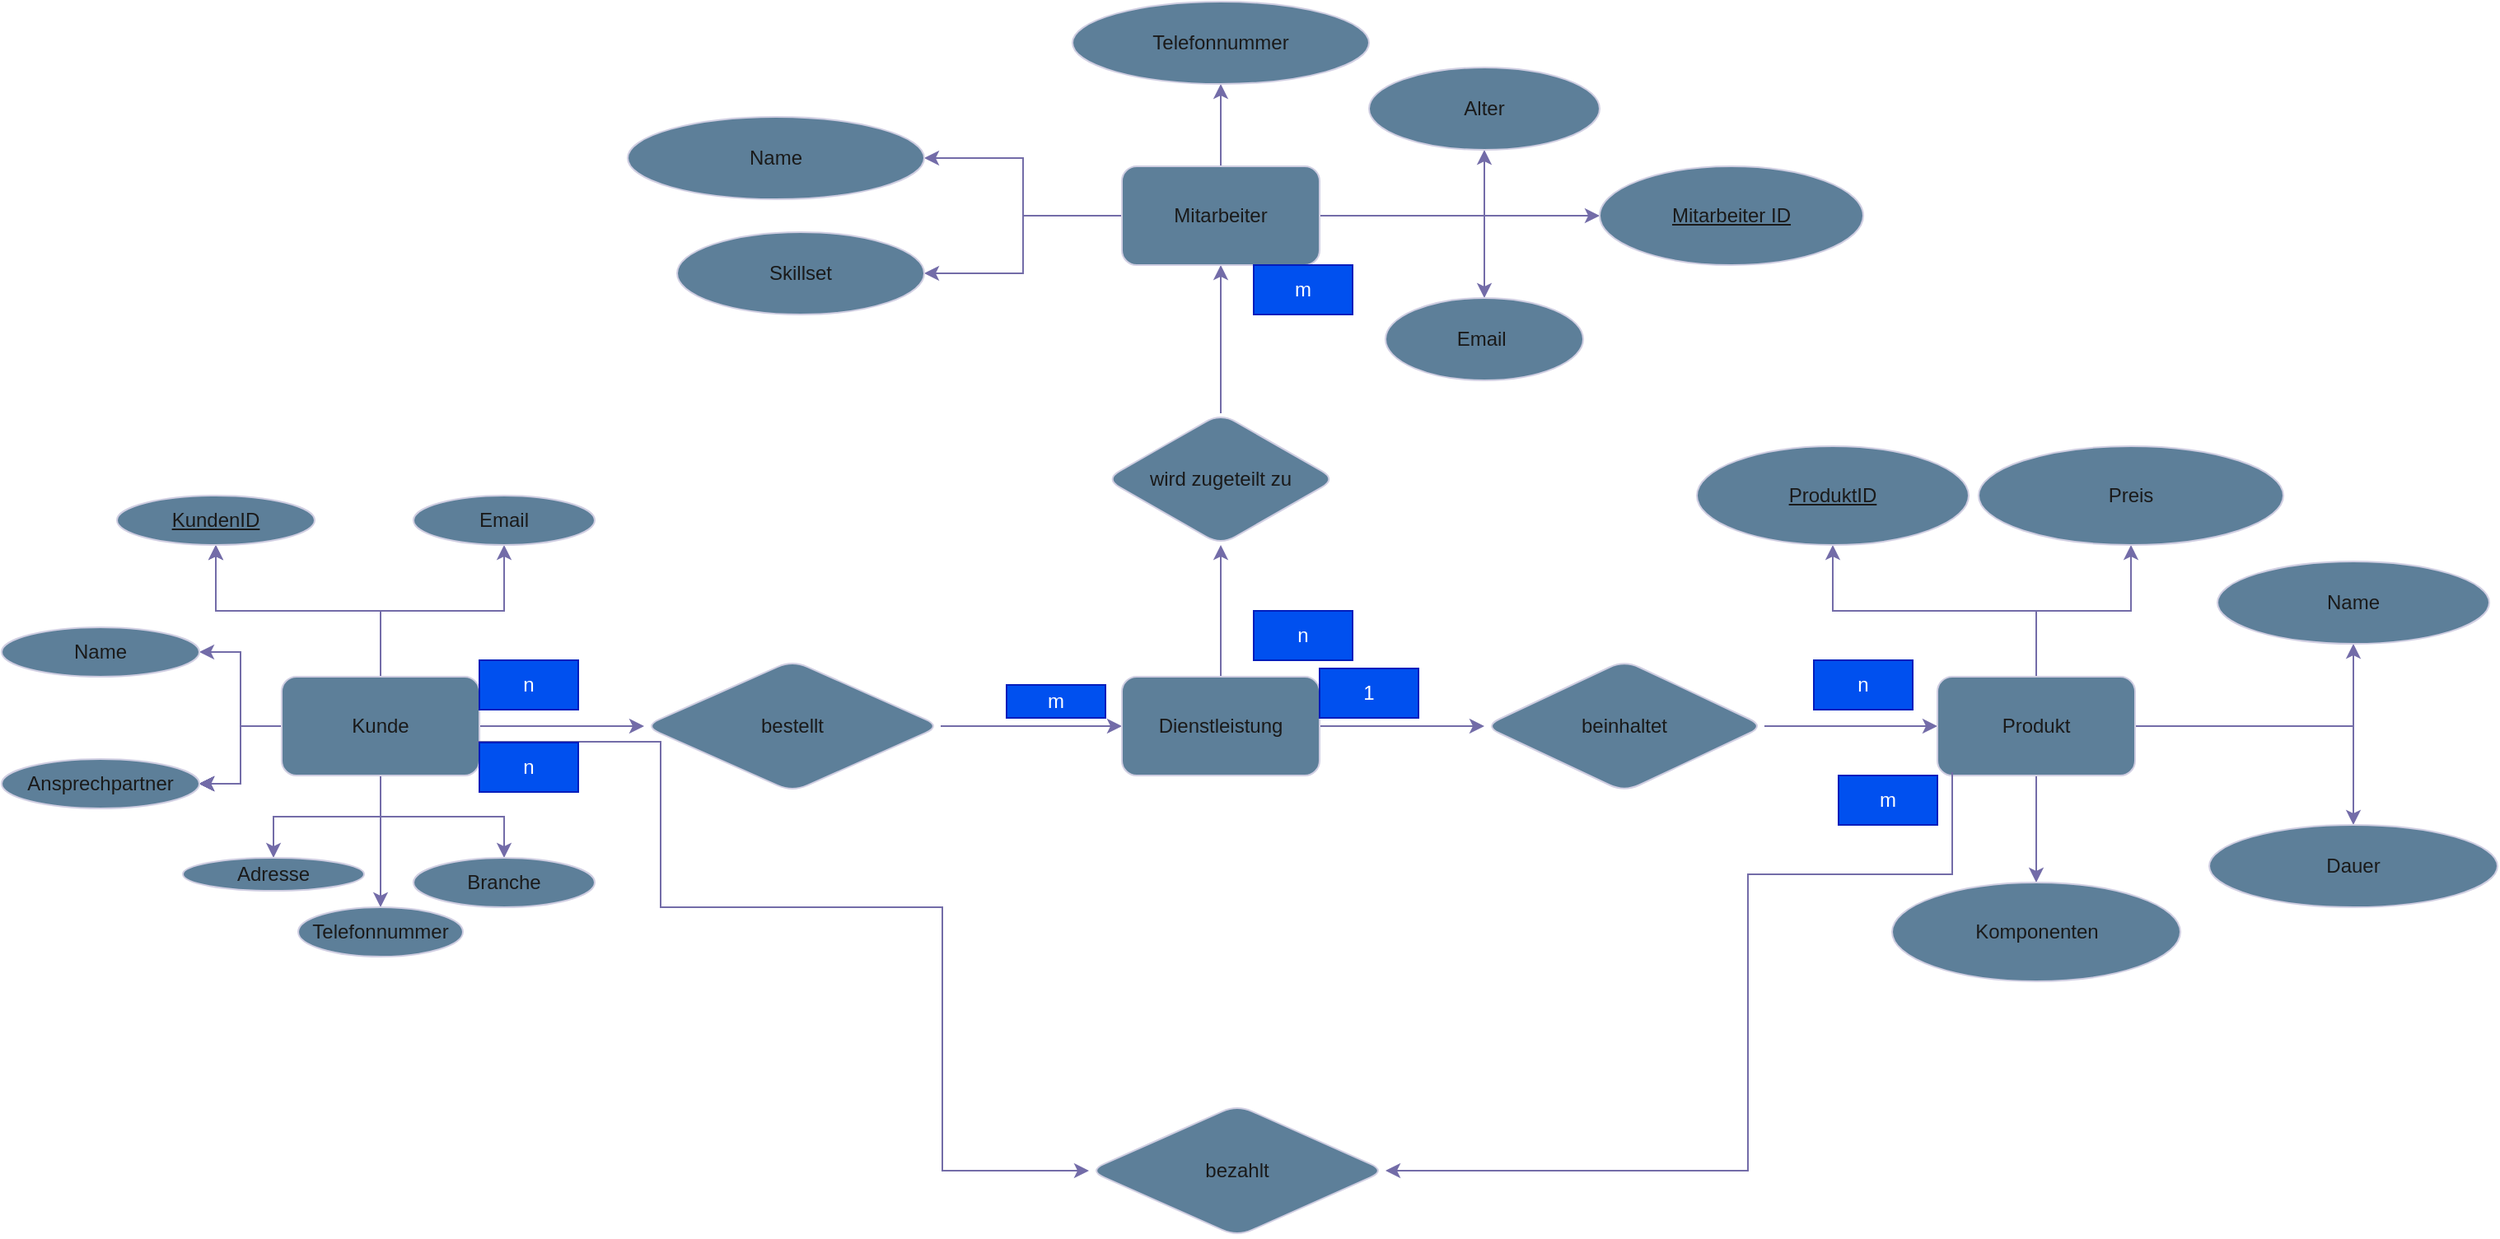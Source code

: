 <mxfile version="27.0.5">
  <diagram name="Seite-1" id="Gkrq0ntTMFLMusmggNp5">
    <mxGraphModel dx="2911" dy="1216" grid="1" gridSize="10" guides="1" tooltips="1" connect="1" arrows="1" fold="1" page="1" pageScale="1" pageWidth="827" pageHeight="1169" math="0" shadow="0">
      <root>
        <mxCell id="0" />
        <mxCell id="1" parent="0" />
        <mxCell id="m_i2i5Q3r4GWPXBIXabM-7" value="" style="edgeStyle=orthogonalEdgeStyle;rounded=0;orthogonalLoop=1;jettySize=auto;html=1;labelBackgroundColor=none;fontColor=default;strokeColor=#736CA8;" edge="1" parent="1" source="m_i2i5Q3r4GWPXBIXabM-1" target="m_i2i5Q3r4GWPXBIXabM-6">
          <mxGeometry relative="1" as="geometry" />
        </mxCell>
        <mxCell id="m_i2i5Q3r4GWPXBIXabM-9" value="" style="edgeStyle=orthogonalEdgeStyle;rounded=0;orthogonalLoop=1;jettySize=auto;html=1;labelBackgroundColor=none;fontColor=default;strokeColor=#736CA8;" edge="1" parent="1" source="m_i2i5Q3r4GWPXBIXabM-1" target="m_i2i5Q3r4GWPXBIXabM-8">
          <mxGeometry relative="1" as="geometry" />
        </mxCell>
        <mxCell id="m_i2i5Q3r4GWPXBIXabM-10" value="" style="edgeStyle=orthogonalEdgeStyle;rounded=0;orthogonalLoop=1;jettySize=auto;html=1;labelBackgroundColor=none;fontColor=default;strokeColor=#736CA8;" edge="1" parent="1" source="m_i2i5Q3r4GWPXBIXabM-1" target="m_i2i5Q3r4GWPXBIXabM-6">
          <mxGeometry relative="1" as="geometry" />
        </mxCell>
        <mxCell id="m_i2i5Q3r4GWPXBIXabM-12" value="" style="edgeStyle=orthogonalEdgeStyle;rounded=0;orthogonalLoop=1;jettySize=auto;html=1;labelBackgroundColor=none;fontColor=default;strokeColor=#736CA8;" edge="1" parent="1" source="m_i2i5Q3r4GWPXBIXabM-1" target="m_i2i5Q3r4GWPXBIXabM-11">
          <mxGeometry relative="1" as="geometry" />
        </mxCell>
        <mxCell id="m_i2i5Q3r4GWPXBIXabM-14" value="" style="edgeStyle=orthogonalEdgeStyle;rounded=0;orthogonalLoop=1;jettySize=auto;html=1;labelBackgroundColor=none;fontColor=default;strokeColor=#736CA8;" edge="1" parent="1" source="m_i2i5Q3r4GWPXBIXabM-1" target="m_i2i5Q3r4GWPXBIXabM-13">
          <mxGeometry relative="1" as="geometry" />
        </mxCell>
        <mxCell id="m_i2i5Q3r4GWPXBIXabM-15" value="" style="edgeStyle=orthogonalEdgeStyle;rounded=0;orthogonalLoop=1;jettySize=auto;html=1;labelBackgroundColor=none;fontColor=default;strokeColor=#736CA8;" edge="1" parent="1" source="m_i2i5Q3r4GWPXBIXabM-1" target="m_i2i5Q3r4GWPXBIXabM-13">
          <mxGeometry relative="1" as="geometry" />
        </mxCell>
        <mxCell id="m_i2i5Q3r4GWPXBIXabM-16" value="" style="edgeStyle=orthogonalEdgeStyle;rounded=0;orthogonalLoop=1;jettySize=auto;html=1;labelBackgroundColor=none;fontColor=default;strokeColor=#736CA8;" edge="1" parent="1" source="m_i2i5Q3r4GWPXBIXabM-1" target="m_i2i5Q3r4GWPXBIXabM-13">
          <mxGeometry relative="1" as="geometry" />
        </mxCell>
        <mxCell id="m_i2i5Q3r4GWPXBIXabM-17" value="" style="edgeStyle=orthogonalEdgeStyle;rounded=0;orthogonalLoop=1;jettySize=auto;html=1;labelBackgroundColor=none;fontColor=default;strokeColor=#736CA8;" edge="1" parent="1" source="m_i2i5Q3r4GWPXBIXabM-1" target="m_i2i5Q3r4GWPXBIXabM-13">
          <mxGeometry relative="1" as="geometry" />
        </mxCell>
        <mxCell id="m_i2i5Q3r4GWPXBIXabM-18" value="" style="edgeStyle=orthogonalEdgeStyle;rounded=0;orthogonalLoop=1;jettySize=auto;html=1;labelBackgroundColor=none;fontColor=default;strokeColor=#736CA8;" edge="1" parent="1" source="m_i2i5Q3r4GWPXBIXabM-1" target="m_i2i5Q3r4GWPXBIXabM-13">
          <mxGeometry relative="1" as="geometry" />
        </mxCell>
        <mxCell id="m_i2i5Q3r4GWPXBIXabM-20" value="" style="edgeStyle=orthogonalEdgeStyle;rounded=0;orthogonalLoop=1;jettySize=auto;html=1;labelBackgroundColor=none;fontColor=default;strokeColor=#736CA8;" edge="1" parent="1" source="m_i2i5Q3r4GWPXBIXabM-1" target="m_i2i5Q3r4GWPXBIXabM-19">
          <mxGeometry relative="1" as="geometry" />
        </mxCell>
        <mxCell id="m_i2i5Q3r4GWPXBIXabM-21" value="" style="edgeStyle=orthogonalEdgeStyle;rounded=0;orthogonalLoop=1;jettySize=auto;html=1;labelBackgroundColor=none;fontColor=default;strokeColor=#736CA8;" edge="1" parent="1" source="m_i2i5Q3r4GWPXBIXabM-1" target="m_i2i5Q3r4GWPXBIXabM-13">
          <mxGeometry relative="1" as="geometry" />
        </mxCell>
        <mxCell id="m_i2i5Q3r4GWPXBIXabM-23" value="" style="edgeStyle=orthogonalEdgeStyle;rounded=0;orthogonalLoop=1;jettySize=auto;html=1;labelBackgroundColor=none;fontColor=default;strokeColor=#736CA8;" edge="1" parent="1" source="m_i2i5Q3r4GWPXBIXabM-1" target="m_i2i5Q3r4GWPXBIXabM-22">
          <mxGeometry relative="1" as="geometry" />
        </mxCell>
        <mxCell id="m_i2i5Q3r4GWPXBIXabM-25" value="" style="edgeStyle=orthogonalEdgeStyle;rounded=0;orthogonalLoop=1;jettySize=auto;html=1;labelBackgroundColor=none;fontColor=default;strokeColor=#736CA8;" edge="1" parent="1" source="m_i2i5Q3r4GWPXBIXabM-1" target="m_i2i5Q3r4GWPXBIXabM-24">
          <mxGeometry relative="1" as="geometry" />
        </mxCell>
        <mxCell id="m_i2i5Q3r4GWPXBIXabM-29" value="" style="edgeStyle=orthogonalEdgeStyle;rounded=0;orthogonalLoop=1;jettySize=auto;html=1;labelBackgroundColor=none;fontColor=default;strokeColor=#736CA8;" edge="1" parent="1" source="m_i2i5Q3r4GWPXBIXabM-1" target="m_i2i5Q3r4GWPXBIXabM-28">
          <mxGeometry relative="1" as="geometry" />
        </mxCell>
        <mxCell id="m_i2i5Q3r4GWPXBIXabM-1" value="Kunde" style="rounded=1;whiteSpace=wrap;html=1;labelBackgroundColor=none;fillColor=#5D7F99;strokeColor=#D0CEE2;fontColor=#1A1A1A;" vertex="1" parent="1">
          <mxGeometry x="-610" y="470" width="120" height="60" as="geometry" />
        </mxCell>
        <mxCell id="m_i2i5Q3r4GWPXBIXabM-6" value="&lt;u&gt;KundenID&lt;/u&gt;" style="ellipse;whiteSpace=wrap;html=1;rounded=1;labelBackgroundColor=none;fillColor=#5D7F99;strokeColor=#D0CEE2;fontColor=#1A1A1A;" vertex="1" parent="1">
          <mxGeometry x="-710" y="360" width="120" height="30" as="geometry" />
        </mxCell>
        <mxCell id="m_i2i5Q3r4GWPXBIXabM-8" value="Name" style="ellipse;whiteSpace=wrap;html=1;rounded=1;labelBackgroundColor=none;fillColor=#5D7F99;strokeColor=#D0CEE2;fontColor=#1A1A1A;" vertex="1" parent="1">
          <mxGeometry x="-780" y="440" width="120" height="30" as="geometry" />
        </mxCell>
        <mxCell id="m_i2i5Q3r4GWPXBIXabM-11" value="Email" style="ellipse;whiteSpace=wrap;html=1;rounded=1;labelBackgroundColor=none;fillColor=#5D7F99;strokeColor=#D0CEE2;fontColor=#1A1A1A;" vertex="1" parent="1">
          <mxGeometry x="-530" y="360" width="110" height="30" as="geometry" />
        </mxCell>
        <mxCell id="m_i2i5Q3r4GWPXBIXabM-13" value="Ansprechpartner" style="ellipse;whiteSpace=wrap;html=1;rounded=1;labelBackgroundColor=none;fillColor=#5D7F99;strokeColor=#D0CEE2;fontColor=#1A1A1A;" vertex="1" parent="1">
          <mxGeometry x="-780" y="520" width="120" height="30" as="geometry" />
        </mxCell>
        <mxCell id="m_i2i5Q3r4GWPXBIXabM-19" value="Branche" style="ellipse;whiteSpace=wrap;html=1;rounded=1;labelBackgroundColor=none;fillColor=#5D7F99;strokeColor=#D0CEE2;fontColor=#1A1A1A;" vertex="1" parent="1">
          <mxGeometry x="-530" y="580" width="110" height="30" as="geometry" />
        </mxCell>
        <mxCell id="m_i2i5Q3r4GWPXBIXabM-22" value="Adresse" style="ellipse;whiteSpace=wrap;html=1;rounded=1;labelBackgroundColor=none;fillColor=#5D7F99;strokeColor=#D0CEE2;fontColor=#1A1A1A;" vertex="1" parent="1">
          <mxGeometry x="-670" y="580" width="110" height="20" as="geometry" />
        </mxCell>
        <mxCell id="m_i2i5Q3r4GWPXBIXabM-24" value="Telefonnummer" style="ellipse;whiteSpace=wrap;html=1;rounded=1;labelBackgroundColor=none;fillColor=#5D7F99;strokeColor=#D0CEE2;fontColor=#1A1A1A;" vertex="1" parent="1">
          <mxGeometry x="-600" y="610" width="100" height="30" as="geometry" />
        </mxCell>
        <mxCell id="m_i2i5Q3r4GWPXBIXabM-31" value="" style="edgeStyle=orthogonalEdgeStyle;rounded=0;orthogonalLoop=1;jettySize=auto;html=1;labelBackgroundColor=none;fontColor=default;strokeColor=#736CA8;" edge="1" parent="1" source="m_i2i5Q3r4GWPXBIXabM-28" target="m_i2i5Q3r4GWPXBIXabM-30">
          <mxGeometry relative="1" as="geometry" />
        </mxCell>
        <mxCell id="m_i2i5Q3r4GWPXBIXabM-28" value="bestellt" style="rhombus;whiteSpace=wrap;html=1;rounded=1;labelBackgroundColor=none;fillColor=#5D7F99;strokeColor=#D0CEE2;fontColor=#1A1A1A;" vertex="1" parent="1">
          <mxGeometry x="-390" y="460" width="180" height="80" as="geometry" />
        </mxCell>
        <mxCell id="m_i2i5Q3r4GWPXBIXabM-33" value="" style="edgeStyle=orthogonalEdgeStyle;rounded=0;orthogonalLoop=1;jettySize=auto;html=1;labelBackgroundColor=none;fontColor=default;strokeColor=#736CA8;" edge="1" parent="1" source="m_i2i5Q3r4GWPXBIXabM-30" target="m_i2i5Q3r4GWPXBIXabM-32">
          <mxGeometry relative="1" as="geometry" />
        </mxCell>
        <mxCell id="m_i2i5Q3r4GWPXBIXabM-51" value="" style="edgeStyle=orthogonalEdgeStyle;rounded=0;orthogonalLoop=1;jettySize=auto;html=1;labelBackgroundColor=none;fontColor=default;strokeColor=#736CA8;" edge="1" parent="1" source="m_i2i5Q3r4GWPXBIXabM-30" target="m_i2i5Q3r4GWPXBIXabM-50">
          <mxGeometry relative="1" as="geometry" />
        </mxCell>
        <mxCell id="m_i2i5Q3r4GWPXBIXabM-30" value="Dienstleistung" style="whiteSpace=wrap;html=1;rounded=1;labelBackgroundColor=none;fillColor=#5D7F99;strokeColor=#D0CEE2;fontColor=#1A1A1A;" vertex="1" parent="1">
          <mxGeometry x="-100" y="470" width="120" height="60" as="geometry" />
        </mxCell>
        <mxCell id="m_i2i5Q3r4GWPXBIXabM-35" value="" style="edgeStyle=orthogonalEdgeStyle;rounded=0;orthogonalLoop=1;jettySize=auto;html=1;labelBackgroundColor=none;fontColor=default;strokeColor=#736CA8;" edge="1" parent="1" source="m_i2i5Q3r4GWPXBIXabM-32" target="m_i2i5Q3r4GWPXBIXabM-34">
          <mxGeometry relative="1" as="geometry" />
        </mxCell>
        <mxCell id="m_i2i5Q3r4GWPXBIXabM-32" value="wird zugeteilt zu" style="rhombus;whiteSpace=wrap;html=1;rounded=1;labelBackgroundColor=none;fillColor=#5D7F99;strokeColor=#D0CEE2;fontColor=#1A1A1A;" vertex="1" parent="1">
          <mxGeometry x="-110" y="310" width="140" height="80" as="geometry" />
        </mxCell>
        <mxCell id="m_i2i5Q3r4GWPXBIXabM-37" value="" style="edgeStyle=orthogonalEdgeStyle;rounded=0;orthogonalLoop=1;jettySize=auto;html=1;labelBackgroundColor=none;fontColor=default;strokeColor=#736CA8;" edge="1" parent="1" source="m_i2i5Q3r4GWPXBIXabM-34" target="m_i2i5Q3r4GWPXBIXabM-36">
          <mxGeometry relative="1" as="geometry" />
        </mxCell>
        <mxCell id="m_i2i5Q3r4GWPXBIXabM-39" value="" style="edgeStyle=orthogonalEdgeStyle;rounded=0;orthogonalLoop=1;jettySize=auto;html=1;labelBackgroundColor=none;fontColor=default;strokeColor=#736CA8;" edge="1" parent="1" source="m_i2i5Q3r4GWPXBIXabM-34" target="m_i2i5Q3r4GWPXBIXabM-38">
          <mxGeometry relative="1" as="geometry" />
        </mxCell>
        <mxCell id="m_i2i5Q3r4GWPXBIXabM-41" value="" style="edgeStyle=orthogonalEdgeStyle;rounded=0;orthogonalLoop=1;jettySize=auto;html=1;labelBackgroundColor=none;fontColor=default;strokeColor=#736CA8;" edge="1" parent="1" source="m_i2i5Q3r4GWPXBIXabM-34" target="m_i2i5Q3r4GWPXBIXabM-40">
          <mxGeometry relative="1" as="geometry" />
        </mxCell>
        <mxCell id="m_i2i5Q3r4GWPXBIXabM-43" value="" style="edgeStyle=orthogonalEdgeStyle;rounded=0;orthogonalLoop=1;jettySize=auto;html=1;labelBackgroundColor=none;fontColor=default;strokeColor=#736CA8;" edge="1" parent="1" source="m_i2i5Q3r4GWPXBIXabM-34" target="m_i2i5Q3r4GWPXBIXabM-42">
          <mxGeometry relative="1" as="geometry" />
        </mxCell>
        <mxCell id="m_i2i5Q3r4GWPXBIXabM-45" value="" style="edgeStyle=orthogonalEdgeStyle;rounded=0;orthogonalLoop=1;jettySize=auto;html=1;labelBackgroundColor=none;fontColor=default;strokeColor=#736CA8;" edge="1" parent="1" source="m_i2i5Q3r4GWPXBIXabM-34" target="m_i2i5Q3r4GWPXBIXabM-44">
          <mxGeometry relative="1" as="geometry" />
        </mxCell>
        <mxCell id="m_i2i5Q3r4GWPXBIXabM-49" value="" style="edgeStyle=orthogonalEdgeStyle;rounded=0;orthogonalLoop=1;jettySize=auto;html=1;labelBackgroundColor=none;fontColor=default;strokeColor=#736CA8;" edge="1" parent="1" source="m_i2i5Q3r4GWPXBIXabM-34" target="m_i2i5Q3r4GWPXBIXabM-48">
          <mxGeometry relative="1" as="geometry" />
        </mxCell>
        <mxCell id="m_i2i5Q3r4GWPXBIXabM-34" value="Mitarbeiter" style="whiteSpace=wrap;html=1;rounded=1;labelBackgroundColor=none;fillColor=#5D7F99;strokeColor=#D0CEE2;fontColor=#1A1A1A;" vertex="1" parent="1">
          <mxGeometry x="-100" y="160" width="120" height="60" as="geometry" />
        </mxCell>
        <mxCell id="m_i2i5Q3r4GWPXBIXabM-36" value="&lt;u&gt;Mitarbeiter ID&lt;/u&gt;" style="ellipse;whiteSpace=wrap;html=1;rounded=1;labelBackgroundColor=none;fillColor=#5D7F99;strokeColor=#D0CEE2;fontColor=#1A1A1A;" vertex="1" parent="1">
          <mxGeometry x="190" y="160" width="160" height="60" as="geometry" />
        </mxCell>
        <mxCell id="m_i2i5Q3r4GWPXBIXabM-38" value="Name" style="ellipse;whiteSpace=wrap;html=1;rounded=1;labelBackgroundColor=none;fillColor=#5D7F99;strokeColor=#D0CEE2;fontColor=#1A1A1A;" vertex="1" parent="1">
          <mxGeometry x="-400" y="130" width="180" height="50" as="geometry" />
        </mxCell>
        <mxCell id="m_i2i5Q3r4GWPXBIXabM-40" value="Skillset" style="ellipse;whiteSpace=wrap;html=1;rounded=1;labelBackgroundColor=none;fillColor=#5D7F99;strokeColor=#D0CEE2;fontColor=#1A1A1A;" vertex="1" parent="1">
          <mxGeometry x="-370" y="200" width="150" height="50" as="geometry" />
        </mxCell>
        <mxCell id="m_i2i5Q3r4GWPXBIXabM-42" value="Alter" style="ellipse;whiteSpace=wrap;html=1;rounded=1;labelBackgroundColor=none;fillColor=#5D7F99;strokeColor=#D0CEE2;fontColor=#1A1A1A;" vertex="1" parent="1">
          <mxGeometry x="50" y="100" width="140" height="50" as="geometry" />
        </mxCell>
        <mxCell id="m_i2i5Q3r4GWPXBIXabM-44" value="Telefonnummer" style="ellipse;whiteSpace=wrap;html=1;rounded=1;labelBackgroundColor=none;fillColor=#5D7F99;strokeColor=#D0CEE2;fontColor=#1A1A1A;" vertex="1" parent="1">
          <mxGeometry x="-130" y="60" width="180" height="50" as="geometry" />
        </mxCell>
        <mxCell id="m_i2i5Q3r4GWPXBIXabM-48" value="Email&amp;nbsp;" style="ellipse;whiteSpace=wrap;html=1;rounded=1;labelBackgroundColor=none;fillColor=#5D7F99;strokeColor=#D0CEE2;fontColor=#1A1A1A;" vertex="1" parent="1">
          <mxGeometry x="60" y="240" width="120" height="50" as="geometry" />
        </mxCell>
        <mxCell id="m_i2i5Q3r4GWPXBIXabM-53" value="" style="edgeStyle=orthogonalEdgeStyle;rounded=0;orthogonalLoop=1;jettySize=auto;html=1;labelBackgroundColor=none;fontColor=default;strokeColor=#736CA8;" edge="1" parent="1" source="m_i2i5Q3r4GWPXBIXabM-50" target="m_i2i5Q3r4GWPXBIXabM-52">
          <mxGeometry relative="1" as="geometry" />
        </mxCell>
        <mxCell id="m_i2i5Q3r4GWPXBIXabM-50" value="beinhaltet" style="rhombus;whiteSpace=wrap;html=1;rounded=1;labelBackgroundColor=none;fillColor=#5D7F99;strokeColor=#D0CEE2;fontColor=#1A1A1A;" vertex="1" parent="1">
          <mxGeometry x="120" y="460" width="170" height="80" as="geometry" />
        </mxCell>
        <mxCell id="m_i2i5Q3r4GWPXBIXabM-55" value="" style="edgeStyle=orthogonalEdgeStyle;rounded=0;orthogonalLoop=1;jettySize=auto;html=1;labelBackgroundColor=none;fontColor=default;strokeColor=#736CA8;" edge="1" parent="1" source="m_i2i5Q3r4GWPXBIXabM-52" target="m_i2i5Q3r4GWPXBIXabM-54">
          <mxGeometry relative="1" as="geometry" />
        </mxCell>
        <mxCell id="m_i2i5Q3r4GWPXBIXabM-57" value="" style="edgeStyle=orthogonalEdgeStyle;rounded=0;orthogonalLoop=1;jettySize=auto;html=1;labelBackgroundColor=none;fontColor=default;strokeColor=#736CA8;" edge="1" parent="1" source="m_i2i5Q3r4GWPXBIXabM-52" target="m_i2i5Q3r4GWPXBIXabM-56">
          <mxGeometry relative="1" as="geometry" />
        </mxCell>
        <mxCell id="m_i2i5Q3r4GWPXBIXabM-59" value="" style="edgeStyle=orthogonalEdgeStyle;rounded=0;orthogonalLoop=1;jettySize=auto;html=1;labelBackgroundColor=none;fontColor=default;strokeColor=#736CA8;" edge="1" parent="1" source="m_i2i5Q3r4GWPXBIXabM-52" target="m_i2i5Q3r4GWPXBIXabM-58">
          <mxGeometry relative="1" as="geometry" />
        </mxCell>
        <mxCell id="m_i2i5Q3r4GWPXBIXabM-61" value="" style="edgeStyle=orthogonalEdgeStyle;rounded=0;orthogonalLoop=1;jettySize=auto;html=1;labelBackgroundColor=none;fontColor=default;strokeColor=#736CA8;" edge="1" parent="1" source="m_i2i5Q3r4GWPXBIXabM-52" target="m_i2i5Q3r4GWPXBIXabM-60">
          <mxGeometry relative="1" as="geometry" />
        </mxCell>
        <mxCell id="m_i2i5Q3r4GWPXBIXabM-63" value="" style="edgeStyle=orthogonalEdgeStyle;rounded=0;orthogonalLoop=1;jettySize=auto;html=1;labelBackgroundColor=none;fontColor=default;strokeColor=#736CA8;" edge="1" parent="1" source="m_i2i5Q3r4GWPXBIXabM-52" target="m_i2i5Q3r4GWPXBIXabM-62">
          <mxGeometry relative="1" as="geometry" />
        </mxCell>
        <mxCell id="m_i2i5Q3r4GWPXBIXabM-52" value="Produkt" style="whiteSpace=wrap;html=1;rounded=1;labelBackgroundColor=none;fillColor=#5D7F99;strokeColor=#D0CEE2;fontColor=#1A1A1A;" vertex="1" parent="1">
          <mxGeometry x="395" y="470" width="120" height="60" as="geometry" />
        </mxCell>
        <mxCell id="m_i2i5Q3r4GWPXBIXabM-54" value="&lt;u&gt;ProduktID&lt;/u&gt;" style="ellipse;whiteSpace=wrap;html=1;rounded=1;labelBackgroundColor=none;fillColor=#5D7F99;strokeColor=#D0CEE2;fontColor=#1A1A1A;" vertex="1" parent="1">
          <mxGeometry x="249" y="330" width="165" height="60" as="geometry" />
        </mxCell>
        <mxCell id="m_i2i5Q3r4GWPXBIXabM-56" value="Name" style="ellipse;whiteSpace=wrap;html=1;rounded=1;labelBackgroundColor=none;fillColor=#5D7F99;strokeColor=#D0CEE2;fontColor=#1A1A1A;" vertex="1" parent="1">
          <mxGeometry x="565" y="400" width="165" height="50" as="geometry" />
        </mxCell>
        <mxCell id="m_i2i5Q3r4GWPXBIXabM-58" value="Preis" style="ellipse;whiteSpace=wrap;html=1;rounded=1;labelBackgroundColor=none;fillColor=#5D7F99;strokeColor=#D0CEE2;fontColor=#1A1A1A;" vertex="1" parent="1">
          <mxGeometry x="420" y="330" width="185" height="60" as="geometry" />
        </mxCell>
        <mxCell id="m_i2i5Q3r4GWPXBIXabM-60" value="Dauer" style="ellipse;whiteSpace=wrap;html=1;rounded=1;labelBackgroundColor=none;fillColor=#5D7F99;strokeColor=#D0CEE2;fontColor=#1A1A1A;" vertex="1" parent="1">
          <mxGeometry x="560" y="560" width="175" height="50" as="geometry" />
        </mxCell>
        <mxCell id="m_i2i5Q3r4GWPXBIXabM-62" value="Komponenten" style="ellipse;whiteSpace=wrap;html=1;rounded=1;labelBackgroundColor=none;fillColor=#5D7F99;strokeColor=#D0CEE2;fontColor=#1A1A1A;" vertex="1" parent="1">
          <mxGeometry x="367.5" y="595" width="175" height="60" as="geometry" />
        </mxCell>
        <mxCell id="m_i2i5Q3r4GWPXBIXabM-67" value="m" style="text;strokeColor=#001DBC;align=center;fillColor=#0050ef;html=1;verticalAlign=middle;whiteSpace=wrap;rounded=0;fontColor=#ffffff;" vertex="1" parent="1">
          <mxGeometry x="-170" y="475" width="60" height="20" as="geometry" />
        </mxCell>
        <mxCell id="m_i2i5Q3r4GWPXBIXabM-68" value="1" style="text;strokeColor=#001DBC;align=center;fillColor=#0050ef;html=1;verticalAlign=middle;whiteSpace=wrap;rounded=0;fontColor=#ffffff;" vertex="1" parent="1">
          <mxGeometry x="20" y="465" width="60" height="30" as="geometry" />
        </mxCell>
        <mxCell id="m_i2i5Q3r4GWPXBIXabM-69" value="n" style="text;strokeColor=#001DBC;align=center;fillColor=#0050ef;html=1;verticalAlign=middle;whiteSpace=wrap;rounded=0;fontColor=#ffffff;" vertex="1" parent="1">
          <mxGeometry x="-20" y="430" width="60" height="30" as="geometry" />
        </mxCell>
        <mxCell id="m_i2i5Q3r4GWPXBIXabM-70" value="n" style="text;align=center;html=1;verticalAlign=middle;whiteSpace=wrap;rounded=0;fillColor=#0050ef;fontColor=#ffffff;strokeColor=#001DBC;" vertex="1" parent="1">
          <mxGeometry x="320" y="460" width="60" height="30" as="geometry" />
        </mxCell>
        <mxCell id="m_i2i5Q3r4GWPXBIXabM-71" value="m" style="text;strokeColor=#001DBC;align=center;fillColor=#0050ef;html=1;verticalAlign=middle;whiteSpace=wrap;rounded=0;fontColor=#ffffff;" vertex="1" parent="1">
          <mxGeometry x="-20" y="220" width="60" height="30" as="geometry" />
        </mxCell>
        <mxCell id="m_i2i5Q3r4GWPXBIXabM-72" value="bezahlt" style="rhombus;whiteSpace=wrap;html=1;rounded=1;labelBackgroundColor=none;fillColor=#5D7F99;strokeColor=#D0CEE2;fontColor=#1A1A1A;" vertex="1" parent="1">
          <mxGeometry x="-120" y="730" width="180" height="80" as="geometry" />
        </mxCell>
        <mxCell id="m_i2i5Q3r4GWPXBIXabM-73" value="" style="edgeStyle=orthogonalEdgeStyle;rounded=0;orthogonalLoop=1;jettySize=auto;html=1;labelBackgroundColor=none;fontColor=default;strokeColor=#736CA8;exitX=0.991;exitY=0.659;exitDx=0;exitDy=0;exitPerimeter=0;" edge="1" parent="1" source="m_i2i5Q3r4GWPXBIXabM-1" target="m_i2i5Q3r4GWPXBIXabM-72">
          <mxGeometry relative="1" as="geometry">
            <mxPoint x="-480" y="510" as="sourcePoint" />
            <mxPoint x="-210" y="770" as="targetPoint" />
            <Array as="points">
              <mxPoint x="-380" y="509" />
              <mxPoint x="-380" y="610" />
              <mxPoint x="-209" y="610" />
              <mxPoint x="-209" y="770" />
            </Array>
          </mxGeometry>
        </mxCell>
        <mxCell id="m_i2i5Q3r4GWPXBIXabM-74" value="" style="edgeStyle=orthogonalEdgeStyle;rounded=0;orthogonalLoop=1;jettySize=auto;html=1;labelBackgroundColor=none;fontColor=default;strokeColor=#736CA8;entryX=1;entryY=0.5;entryDx=0;entryDy=0;" edge="1" parent="1" target="m_i2i5Q3r4GWPXBIXabM-72">
          <mxGeometry relative="1" as="geometry">
            <mxPoint x="404" y="528" as="sourcePoint" />
            <mxPoint x="-110" y="780" as="targetPoint" />
            <Array as="points">
              <mxPoint x="404" y="528" />
              <mxPoint x="404" y="590" />
              <mxPoint x="280" y="590" />
              <mxPoint x="280" y="770" />
            </Array>
          </mxGeometry>
        </mxCell>
        <mxCell id="m_i2i5Q3r4GWPXBIXabM-75" value="n" style="text;strokeColor=#001DBC;align=center;fillColor=#0050ef;html=1;verticalAlign=middle;whiteSpace=wrap;rounded=0;fontColor=#ffffff;" vertex="1" parent="1">
          <mxGeometry x="-490" y="510" width="60" height="30" as="geometry" />
        </mxCell>
        <mxCell id="m_i2i5Q3r4GWPXBIXabM-76" value="n" style="text;strokeColor=#001DBC;align=center;fillColor=#0050ef;html=1;verticalAlign=middle;whiteSpace=wrap;rounded=0;fontColor=#ffffff;" vertex="1" parent="1">
          <mxGeometry x="-490" y="460" width="60" height="30" as="geometry" />
        </mxCell>
        <mxCell id="m_i2i5Q3r4GWPXBIXabM-77" value="m" style="text;strokeColor=#001DBC;align=center;fillColor=#0050ef;html=1;verticalAlign=middle;whiteSpace=wrap;rounded=0;fontColor=#ffffff;" vertex="1" parent="1">
          <mxGeometry x="335" y="530" width="60" height="30" as="geometry" />
        </mxCell>
      </root>
    </mxGraphModel>
  </diagram>
</mxfile>

